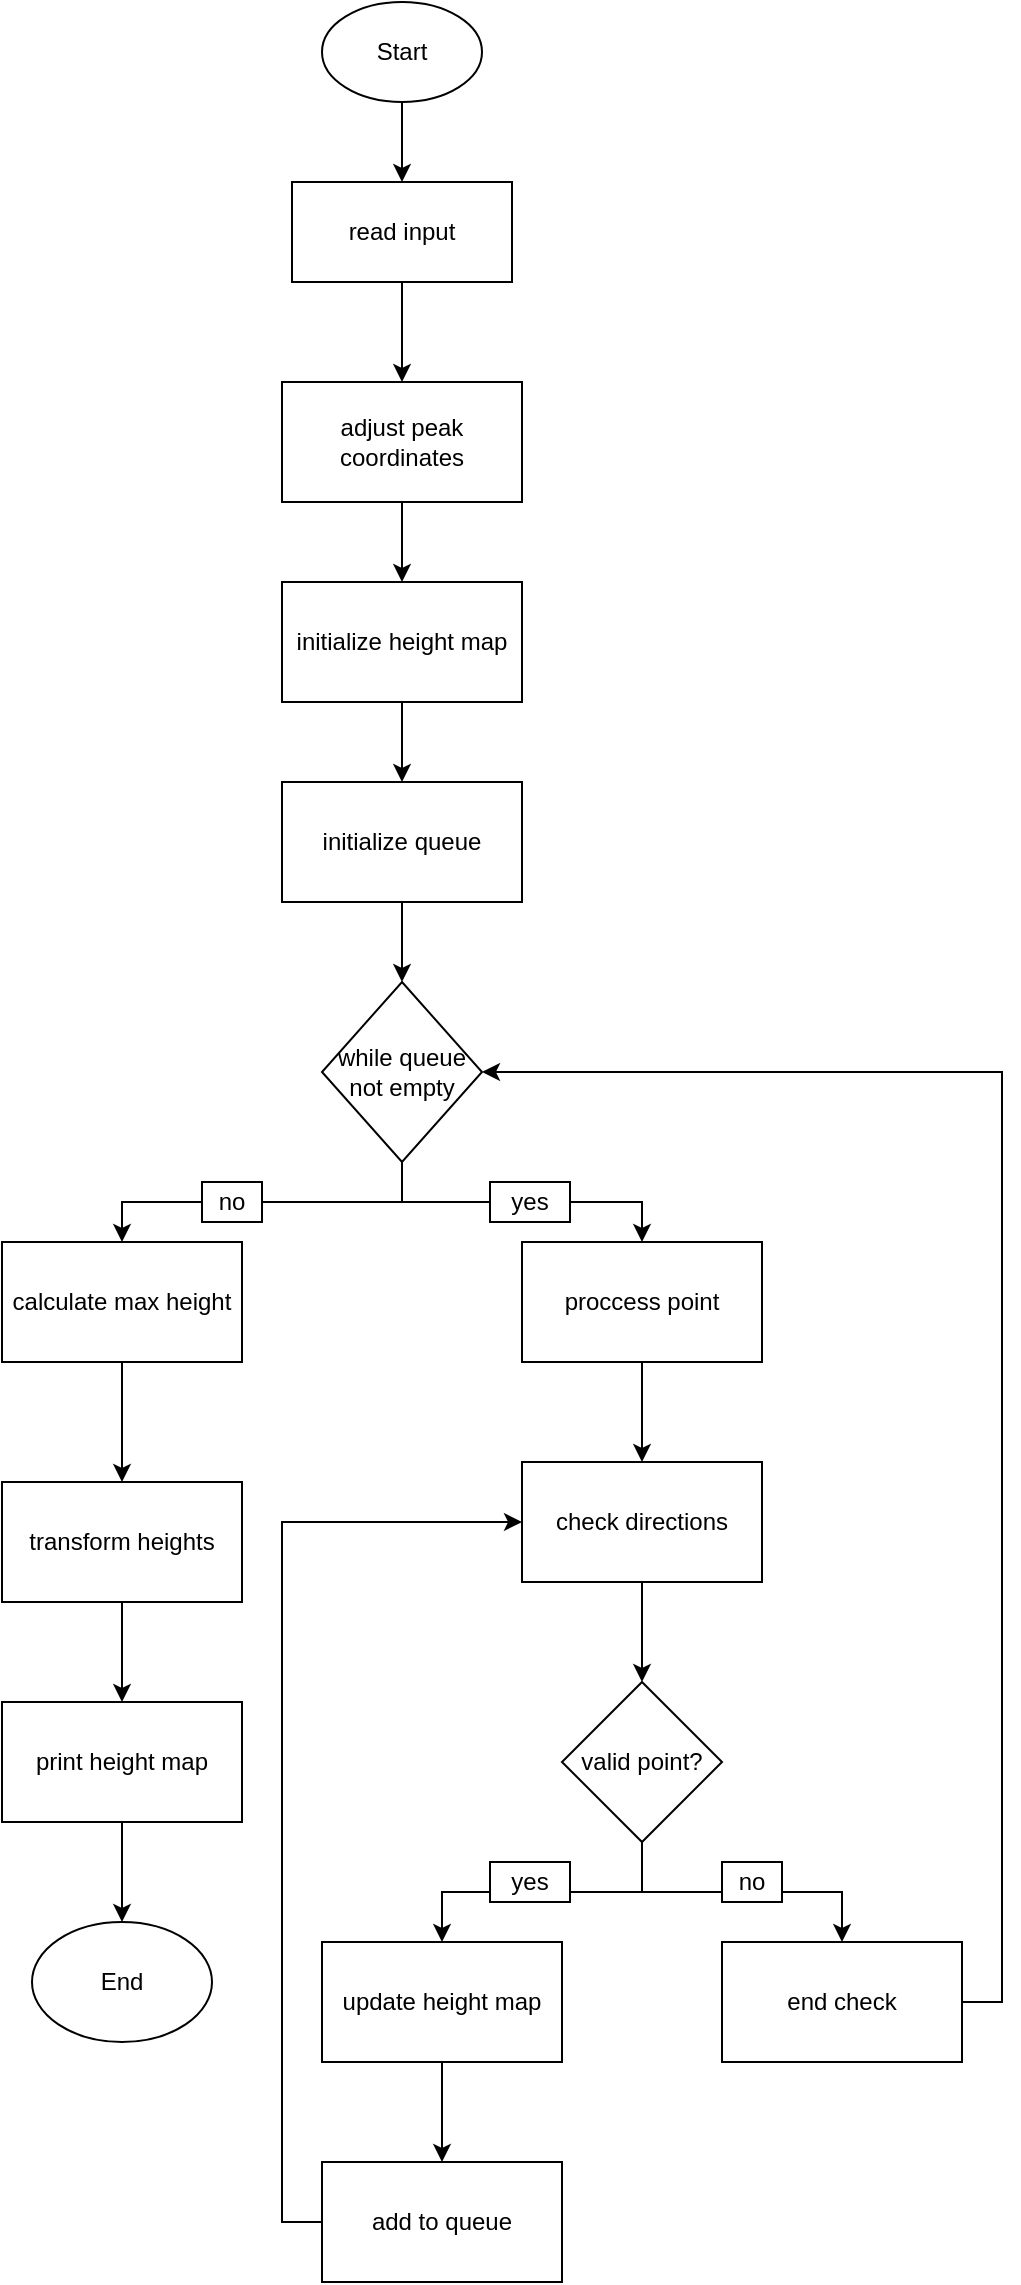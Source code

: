 <mxfile version="23.0.2" type="device">
  <diagram name="Сторінка-1" id="yEmQ1kar-QthI73tXobJ">
    <mxGraphModel dx="1576" dy="731" grid="1" gridSize="10" guides="1" tooltips="1" connect="1" arrows="1" fold="1" page="1" pageScale="1" pageWidth="827" pageHeight="1169" math="0" shadow="0">
      <root>
        <mxCell id="0" />
        <mxCell id="1" parent="0" />
        <mxCell id="mplMtd2Ii8yd_TTBIGq5-11" style="edgeStyle=orthogonalEdgeStyle;rounded=0;orthogonalLoop=1;jettySize=auto;html=1;entryX=0.5;entryY=0;entryDx=0;entryDy=0;" edge="1" parent="1" source="mplMtd2Ii8yd_TTBIGq5-1" target="mplMtd2Ii8yd_TTBIGq5-2">
          <mxGeometry relative="1" as="geometry" />
        </mxCell>
        <mxCell id="mplMtd2Ii8yd_TTBIGq5-1" value="Start" style="ellipse;whiteSpace=wrap;html=1;" vertex="1" parent="1">
          <mxGeometry x="310" y="20" width="80" height="50" as="geometry" />
        </mxCell>
        <mxCell id="mplMtd2Ii8yd_TTBIGq5-12" style="edgeStyle=orthogonalEdgeStyle;rounded=0;orthogonalLoop=1;jettySize=auto;html=1;entryX=0.5;entryY=0;entryDx=0;entryDy=0;" edge="1" parent="1" source="mplMtd2Ii8yd_TTBIGq5-2" target="mplMtd2Ii8yd_TTBIGq5-3">
          <mxGeometry relative="1" as="geometry" />
        </mxCell>
        <mxCell id="mplMtd2Ii8yd_TTBIGq5-2" value="read input" style="rounded=0;whiteSpace=wrap;html=1;" vertex="1" parent="1">
          <mxGeometry x="295" y="110" width="110" height="50" as="geometry" />
        </mxCell>
        <mxCell id="mplMtd2Ii8yd_TTBIGq5-13" style="edgeStyle=orthogonalEdgeStyle;rounded=0;orthogonalLoop=1;jettySize=auto;html=1;entryX=0.5;entryY=0;entryDx=0;entryDy=0;" edge="1" parent="1" source="mplMtd2Ii8yd_TTBIGq5-3" target="mplMtd2Ii8yd_TTBIGq5-4">
          <mxGeometry relative="1" as="geometry" />
        </mxCell>
        <mxCell id="mplMtd2Ii8yd_TTBIGq5-3" value="adjust peak coordinates" style="rounded=0;whiteSpace=wrap;html=1;" vertex="1" parent="1">
          <mxGeometry x="290" y="210" width="120" height="60" as="geometry" />
        </mxCell>
        <mxCell id="mplMtd2Ii8yd_TTBIGq5-14" style="edgeStyle=orthogonalEdgeStyle;rounded=0;orthogonalLoop=1;jettySize=auto;html=1;entryX=0.5;entryY=0;entryDx=0;entryDy=0;" edge="1" parent="1" source="mplMtd2Ii8yd_TTBIGq5-4" target="mplMtd2Ii8yd_TTBIGq5-5">
          <mxGeometry relative="1" as="geometry" />
        </mxCell>
        <mxCell id="mplMtd2Ii8yd_TTBIGq5-4" value="initialize height map" style="rounded=0;whiteSpace=wrap;html=1;" vertex="1" parent="1">
          <mxGeometry x="290" y="310" width="120" height="60" as="geometry" />
        </mxCell>
        <mxCell id="mplMtd2Ii8yd_TTBIGq5-15" style="edgeStyle=orthogonalEdgeStyle;rounded=0;orthogonalLoop=1;jettySize=auto;html=1;entryX=0.5;entryY=0;entryDx=0;entryDy=0;" edge="1" parent="1" source="mplMtd2Ii8yd_TTBIGq5-5" target="mplMtd2Ii8yd_TTBIGq5-6">
          <mxGeometry relative="1" as="geometry" />
        </mxCell>
        <mxCell id="mplMtd2Ii8yd_TTBIGq5-5" value="initialize queue" style="rounded=0;whiteSpace=wrap;html=1;" vertex="1" parent="1">
          <mxGeometry x="290" y="410" width="120" height="60" as="geometry" />
        </mxCell>
        <mxCell id="mplMtd2Ii8yd_TTBIGq5-16" style="edgeStyle=orthogonalEdgeStyle;rounded=0;orthogonalLoop=1;jettySize=auto;html=1;entryX=0.5;entryY=0;entryDx=0;entryDy=0;" edge="1" parent="1" target="mplMtd2Ii8yd_TTBIGq5-8">
          <mxGeometry relative="1" as="geometry">
            <mxPoint x="350" y="600" as="sourcePoint" />
            <Array as="points">
              <mxPoint x="350" y="620" />
              <mxPoint x="210" y="620" />
            </Array>
          </mxGeometry>
        </mxCell>
        <mxCell id="mplMtd2Ii8yd_TTBIGq5-27" style="edgeStyle=orthogonalEdgeStyle;rounded=0;orthogonalLoop=1;jettySize=auto;html=1;entryX=0.5;entryY=0;entryDx=0;entryDy=0;exitX=0.5;exitY=1;exitDx=0;exitDy=0;" edge="1" parent="1" source="mplMtd2Ii8yd_TTBIGq5-6" target="mplMtd2Ii8yd_TTBIGq5-21">
          <mxGeometry relative="1" as="geometry" />
        </mxCell>
        <mxCell id="mplMtd2Ii8yd_TTBIGq5-6" value="while queue not empty" style="rhombus;whiteSpace=wrap;html=1;" vertex="1" parent="1">
          <mxGeometry x="310" y="510" width="80" height="90" as="geometry" />
        </mxCell>
        <mxCell id="mplMtd2Ii8yd_TTBIGq5-18" style="edgeStyle=orthogonalEdgeStyle;rounded=0;orthogonalLoop=1;jettySize=auto;html=1;entryX=0.5;entryY=0;entryDx=0;entryDy=0;" edge="1" parent="1" source="mplMtd2Ii8yd_TTBIGq5-7" target="mplMtd2Ii8yd_TTBIGq5-9">
          <mxGeometry relative="1" as="geometry" />
        </mxCell>
        <mxCell id="mplMtd2Ii8yd_TTBIGq5-7" value="transform heights" style="rounded=0;whiteSpace=wrap;html=1;" vertex="1" parent="1">
          <mxGeometry x="150" y="760" width="120" height="60" as="geometry" />
        </mxCell>
        <mxCell id="mplMtd2Ii8yd_TTBIGq5-17" style="edgeStyle=orthogonalEdgeStyle;rounded=0;orthogonalLoop=1;jettySize=auto;html=1;entryX=0.5;entryY=0;entryDx=0;entryDy=0;" edge="1" parent="1" source="mplMtd2Ii8yd_TTBIGq5-8" target="mplMtd2Ii8yd_TTBIGq5-7">
          <mxGeometry relative="1" as="geometry" />
        </mxCell>
        <mxCell id="mplMtd2Ii8yd_TTBIGq5-8" value="calculate max height" style="rounded=0;whiteSpace=wrap;html=1;" vertex="1" parent="1">
          <mxGeometry x="150" y="640" width="120" height="60" as="geometry" />
        </mxCell>
        <mxCell id="mplMtd2Ii8yd_TTBIGq5-19" style="edgeStyle=orthogonalEdgeStyle;rounded=0;orthogonalLoop=1;jettySize=auto;html=1;entryX=0.5;entryY=0;entryDx=0;entryDy=0;" edge="1" parent="1" source="mplMtd2Ii8yd_TTBIGq5-9" target="mplMtd2Ii8yd_TTBIGq5-10">
          <mxGeometry relative="1" as="geometry" />
        </mxCell>
        <mxCell id="mplMtd2Ii8yd_TTBIGq5-9" value="print height map" style="rounded=0;whiteSpace=wrap;html=1;" vertex="1" parent="1">
          <mxGeometry x="150" y="870" width="120" height="60" as="geometry" />
        </mxCell>
        <mxCell id="mplMtd2Ii8yd_TTBIGq5-10" value="End" style="ellipse;whiteSpace=wrap;html=1;" vertex="1" parent="1">
          <mxGeometry x="165" y="980" width="90" height="60" as="geometry" />
        </mxCell>
        <mxCell id="mplMtd2Ii8yd_TTBIGq5-20" value="no" style="rounded=0;whiteSpace=wrap;html=1;" vertex="1" parent="1">
          <mxGeometry x="250" y="610" width="30" height="20" as="geometry" />
        </mxCell>
        <mxCell id="mplMtd2Ii8yd_TTBIGq5-29" style="edgeStyle=orthogonalEdgeStyle;rounded=0;orthogonalLoop=1;jettySize=auto;html=1;entryX=0.5;entryY=0;entryDx=0;entryDy=0;" edge="1" parent="1" source="mplMtd2Ii8yd_TTBIGq5-21" target="mplMtd2Ii8yd_TTBIGq5-22">
          <mxGeometry relative="1" as="geometry" />
        </mxCell>
        <mxCell id="mplMtd2Ii8yd_TTBIGq5-21" value="proccess point" style="rounded=0;whiteSpace=wrap;html=1;" vertex="1" parent="1">
          <mxGeometry x="410" y="640" width="120" height="60" as="geometry" />
        </mxCell>
        <mxCell id="mplMtd2Ii8yd_TTBIGq5-30" style="edgeStyle=orthogonalEdgeStyle;rounded=0;orthogonalLoop=1;jettySize=auto;html=1;entryX=0.5;entryY=0;entryDx=0;entryDy=0;" edge="1" parent="1" source="mplMtd2Ii8yd_TTBIGq5-22" target="mplMtd2Ii8yd_TTBIGq5-23">
          <mxGeometry relative="1" as="geometry" />
        </mxCell>
        <mxCell id="mplMtd2Ii8yd_TTBIGq5-22" value="check directions" style="rounded=0;whiteSpace=wrap;html=1;" vertex="1" parent="1">
          <mxGeometry x="410" y="750" width="120" height="60" as="geometry" />
        </mxCell>
        <mxCell id="mplMtd2Ii8yd_TTBIGq5-31" style="edgeStyle=orthogonalEdgeStyle;rounded=0;orthogonalLoop=1;jettySize=auto;html=1;entryX=0.5;entryY=0;entryDx=0;entryDy=0;" edge="1" parent="1" source="mplMtd2Ii8yd_TTBIGq5-23" target="mplMtd2Ii8yd_TTBIGq5-24">
          <mxGeometry relative="1" as="geometry" />
        </mxCell>
        <mxCell id="mplMtd2Ii8yd_TTBIGq5-32" style="edgeStyle=orthogonalEdgeStyle;rounded=0;orthogonalLoop=1;jettySize=auto;html=1;entryX=0.5;entryY=0;entryDx=0;entryDy=0;" edge="1" parent="1" source="mplMtd2Ii8yd_TTBIGq5-23" target="mplMtd2Ii8yd_TTBIGq5-25">
          <mxGeometry relative="1" as="geometry" />
        </mxCell>
        <mxCell id="mplMtd2Ii8yd_TTBIGq5-23" value="valid point?" style="rhombus;whiteSpace=wrap;html=1;" vertex="1" parent="1">
          <mxGeometry x="430" y="860" width="80" height="80" as="geometry" />
        </mxCell>
        <mxCell id="mplMtd2Ii8yd_TTBIGq5-33" style="edgeStyle=orthogonalEdgeStyle;rounded=0;orthogonalLoop=1;jettySize=auto;html=1;entryX=0.5;entryY=0;entryDx=0;entryDy=0;" edge="1" parent="1" source="mplMtd2Ii8yd_TTBIGq5-24" target="mplMtd2Ii8yd_TTBIGq5-26">
          <mxGeometry relative="1" as="geometry" />
        </mxCell>
        <mxCell id="mplMtd2Ii8yd_TTBIGq5-24" value="update height map" style="rounded=0;whiteSpace=wrap;html=1;" vertex="1" parent="1">
          <mxGeometry x="310" y="990" width="120" height="60" as="geometry" />
        </mxCell>
        <mxCell id="mplMtd2Ii8yd_TTBIGq5-37" style="edgeStyle=orthogonalEdgeStyle;rounded=0;orthogonalLoop=1;jettySize=auto;html=1;entryX=1;entryY=0.5;entryDx=0;entryDy=0;exitX=1;exitY=0.5;exitDx=0;exitDy=0;" edge="1" parent="1" source="mplMtd2Ii8yd_TTBIGq5-25" target="mplMtd2Ii8yd_TTBIGq5-6">
          <mxGeometry relative="1" as="geometry" />
        </mxCell>
        <mxCell id="mplMtd2Ii8yd_TTBIGq5-25" value="end check" style="rounded=0;whiteSpace=wrap;html=1;" vertex="1" parent="1">
          <mxGeometry x="510" y="990" width="120" height="60" as="geometry" />
        </mxCell>
        <mxCell id="mplMtd2Ii8yd_TTBIGq5-36" style="edgeStyle=orthogonalEdgeStyle;rounded=0;orthogonalLoop=1;jettySize=auto;html=1;entryX=0;entryY=0.5;entryDx=0;entryDy=0;" edge="1" parent="1" source="mplMtd2Ii8yd_TTBIGq5-26" target="mplMtd2Ii8yd_TTBIGq5-22">
          <mxGeometry relative="1" as="geometry">
            <Array as="points">
              <mxPoint x="290" y="1130" />
              <mxPoint x="290" y="780" />
            </Array>
          </mxGeometry>
        </mxCell>
        <mxCell id="mplMtd2Ii8yd_TTBIGq5-26" value="add to queue" style="rounded=0;whiteSpace=wrap;html=1;" vertex="1" parent="1">
          <mxGeometry x="310" y="1100" width="120" height="60" as="geometry" />
        </mxCell>
        <mxCell id="mplMtd2Ii8yd_TTBIGq5-28" value="yes" style="rounded=0;whiteSpace=wrap;html=1;" vertex="1" parent="1">
          <mxGeometry x="394" y="610" width="40" height="20" as="geometry" />
        </mxCell>
        <mxCell id="mplMtd2Ii8yd_TTBIGq5-34" value="no" style="rounded=0;whiteSpace=wrap;html=1;" vertex="1" parent="1">
          <mxGeometry x="510" y="950" width="30" height="20" as="geometry" />
        </mxCell>
        <mxCell id="mplMtd2Ii8yd_TTBIGq5-35" value="yes" style="rounded=0;whiteSpace=wrap;html=1;" vertex="1" parent="1">
          <mxGeometry x="394" y="950" width="40" height="20" as="geometry" />
        </mxCell>
      </root>
    </mxGraphModel>
  </diagram>
</mxfile>
